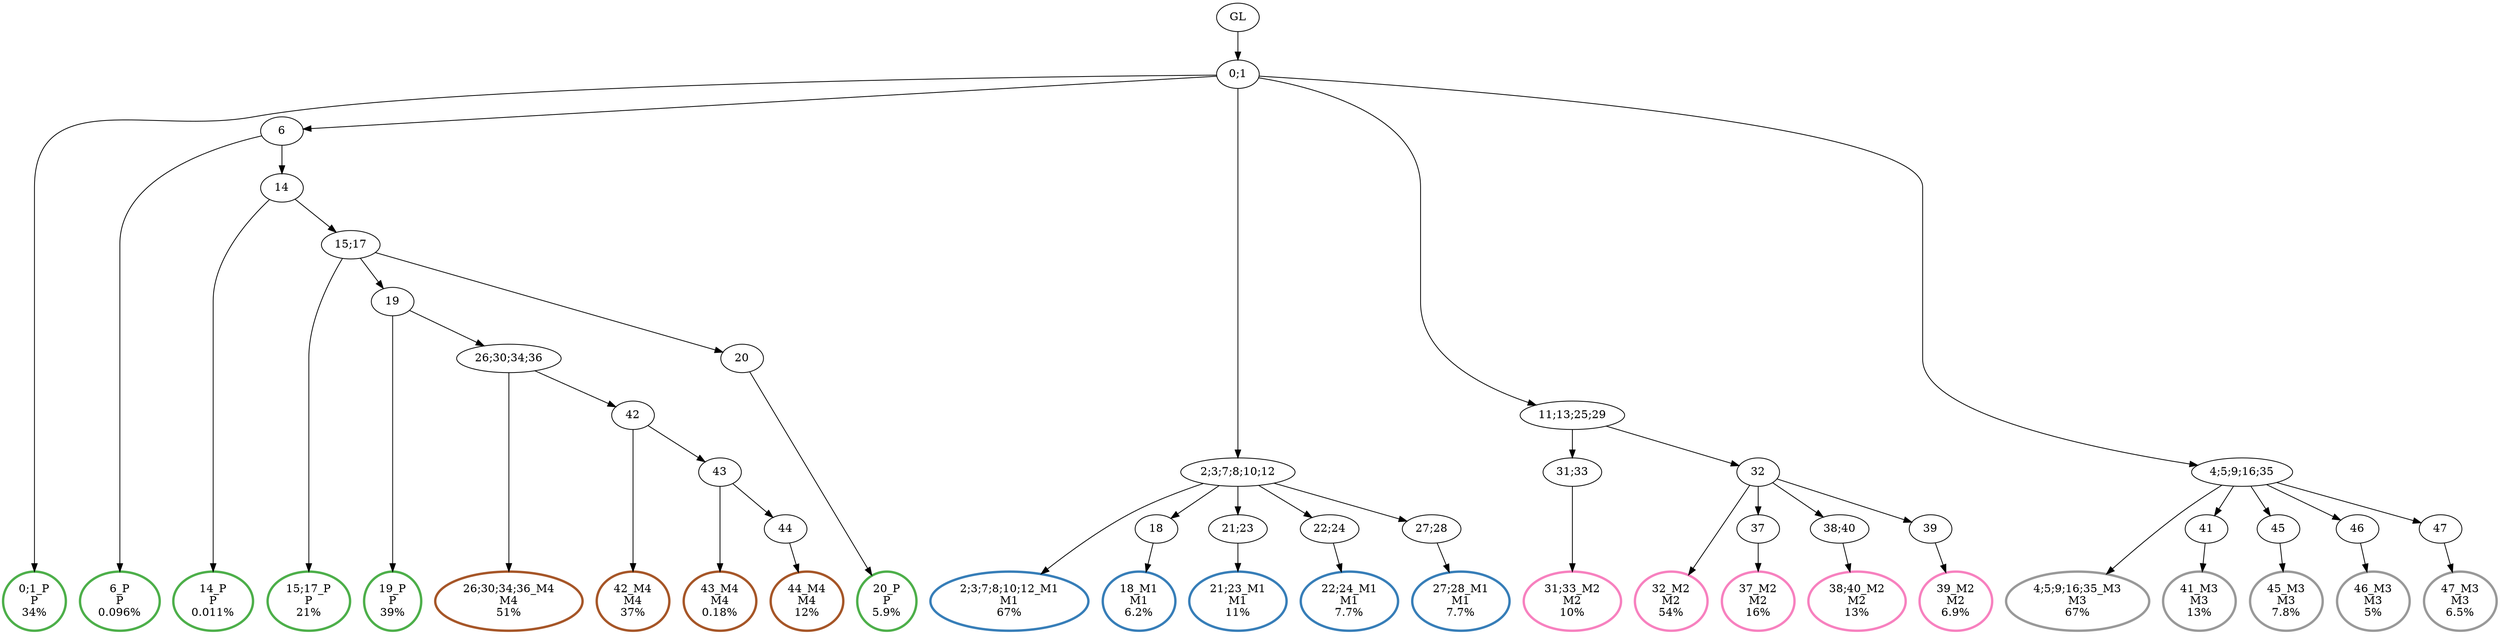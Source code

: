 digraph T {
	{
		rank=same
		49 [penwidth=3,colorscheme=set19,color=3,label="0;1_P\nP\n34%"]
		47 [penwidth=3,colorscheme=set19,color=3,label="6_P\nP\n0.096%"]
		45 [penwidth=3,colorscheme=set19,color=3,label="14_P\nP\n0.011%"]
		43 [penwidth=3,colorscheme=set19,color=3,label="15;17_P\nP\n21%"]
		41 [penwidth=3,colorscheme=set19,color=3,label="19_P\nP\n39%"]
		39 [penwidth=3,colorscheme=set19,color=3,label="20_P\nP\n5.9%"]
		37 [penwidth=3,colorscheme=set19,color=2,label="2;3;7;8;10;12_M1\nM1\n67%"]
		35 [penwidth=3,colorscheme=set19,color=2,label="18_M1\nM1\n6.2%"]
		33 [penwidth=3,colorscheme=set19,color=2,label="21;23_M1\nM1\n11%"]
		31 [penwidth=3,colorscheme=set19,color=2,label="22;24_M1\nM1\n7.7%"]
		29 [penwidth=3,colorscheme=set19,color=2,label="27;28_M1\nM1\n7.7%"]
		26 [penwidth=3,colorscheme=set19,color=8,label="31;33_M2\nM2\n10%"]
		24 [penwidth=3,colorscheme=set19,color=8,label="32_M2\nM2\n54%"]
		22 [penwidth=3,colorscheme=set19,color=8,label="37_M2\nM2\n16%"]
		20 [penwidth=3,colorscheme=set19,color=8,label="38;40_M2\nM2\n13%"]
		18 [penwidth=3,colorscheme=set19,color=8,label="39_M2\nM2\n6.9%"]
		16 [penwidth=3,colorscheme=set19,color=9,label="4;5;9;16;35_M3\nM3\n67%"]
		14 [penwidth=3,colorscheme=set19,color=9,label="41_M3\nM3\n13%"]
		12 [penwidth=3,colorscheme=set19,color=9,label="45_M3\nM3\n7.8%"]
		10 [penwidth=3,colorscheme=set19,color=9,label="46_M3\nM3\n5%"]
		8 [penwidth=3,colorscheme=set19,color=9,label="47_M3\nM3\n6.5%"]
		6 [penwidth=3,colorscheme=set19,color=7,label="26;30;34;36_M4\nM4\n51%"]
		4 [penwidth=3,colorscheme=set19,color=7,label="42_M4\nM4\n37%"]
		2 [penwidth=3,colorscheme=set19,color=7,label="43_M4\nM4\n0.18%"]
		0 [penwidth=3,colorscheme=set19,color=7,label="44_M4\nM4\n12%"]
	}
	51 [label="GL"]
	50 [label="0;1"]
	48 [label="6"]
	46 [label="14"]
	44 [label="15;17"]
	42 [label="19"]
	40 [label="20"]
	38 [label="2;3;7;8;10;12"]
	36 [label="18"]
	34 [label="21;23"]
	32 [label="22;24"]
	30 [label="27;28"]
	28 [label="11;13;25;29"]
	27 [label="31;33"]
	25 [label="32"]
	23 [label="37"]
	21 [label="38;40"]
	19 [label="39"]
	17 [label="4;5;9;16;35"]
	15 [label="41"]
	13 [label="45"]
	11 [label="46"]
	9 [label="47"]
	7 [label="26;30;34;36"]
	5 [label="42"]
	3 [label="43"]
	1 [label="44"]
	51 -> 50
	50 -> 49
	50 -> 48
	50 -> 38
	50 -> 28
	50 -> 17
	48 -> 47
	48 -> 46
	46 -> 45
	46 -> 44
	44 -> 43
	44 -> 42
	44 -> 40
	42 -> 41
	42 -> 7
	40 -> 39
	38 -> 37
	38 -> 36
	38 -> 34
	38 -> 32
	38 -> 30
	36 -> 35
	34 -> 33
	32 -> 31
	30 -> 29
	28 -> 27
	28 -> 25
	27 -> 26
	25 -> 24
	25 -> 23
	25 -> 21
	25 -> 19
	23 -> 22
	21 -> 20
	19 -> 18
	17 -> 16
	17 -> 15
	17 -> 13
	17 -> 11
	17 -> 9
	15 -> 14
	13 -> 12
	11 -> 10
	9 -> 8
	7 -> 6
	7 -> 5
	5 -> 4
	5 -> 3
	3 -> 2
	3 -> 1
	1 -> 0
}
